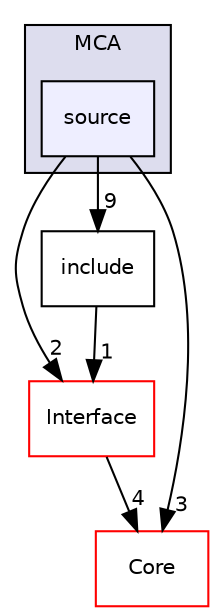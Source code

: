 digraph "source" {
  compound=true
  node [ fontsize="10", fontname="Helvetica"];
  edge [ labelfontsize="10", labelfontname="Helvetica"];
  subgraph clusterdir_cc874e13c482ea3fa3abdbcf18971e28 {
    graph [ bgcolor="#ddddee", pencolor="black", label="MCA" fontname="Helvetica", fontsize="10", URL="dir_cc874e13c482ea3fa3abdbcf18971e28.html"]
  dir_149189fc885a80bfd72c9af45e87b745 [shape=box, label="source", style="filled", fillcolor="#eeeeff", pencolor="black", URL="dir_149189fc885a80bfd72c9af45e87b745.html"];
  }
  dir_02ca47b57a818ac962843d1234b7dfd0 [shape=box label="Interface" fillcolor="white" style="filled" color="red" URL="dir_02ca47b57a818ac962843d1234b7dfd0.html"];
  dir_c6310732a22f63c0c2fc5595561e68f1 [shape=box label="Core" fillcolor="white" style="filled" color="red" URL="dir_c6310732a22f63c0c2fc5595561e68f1.html"];
  dir_e1ada17bd8f8e4a694513e7ca767ba76 [shape=box label="include" URL="dir_e1ada17bd8f8e4a694513e7ca767ba76.html"];
  dir_149189fc885a80bfd72c9af45e87b745->dir_02ca47b57a818ac962843d1234b7dfd0 [headlabel="2", labeldistance=1.5 headhref="dir_000044_000052.html"];
  dir_149189fc885a80bfd72c9af45e87b745->dir_c6310732a22f63c0c2fc5595561e68f1 [headlabel="3", labeldistance=1.5 headhref="dir_000044_000022.html"];
  dir_149189fc885a80bfd72c9af45e87b745->dir_e1ada17bd8f8e4a694513e7ca767ba76 [headlabel="9", labeldistance=1.5 headhref="dir_000044_000030.html"];
  dir_02ca47b57a818ac962843d1234b7dfd0->dir_c6310732a22f63c0c2fc5595561e68f1 [headlabel="4", labeldistance=1.5 headhref="dir_000052_000022.html"];
  dir_e1ada17bd8f8e4a694513e7ca767ba76->dir_02ca47b57a818ac962843d1234b7dfd0 [headlabel="1", labeldistance=1.5 headhref="dir_000030_000052.html"];
}
